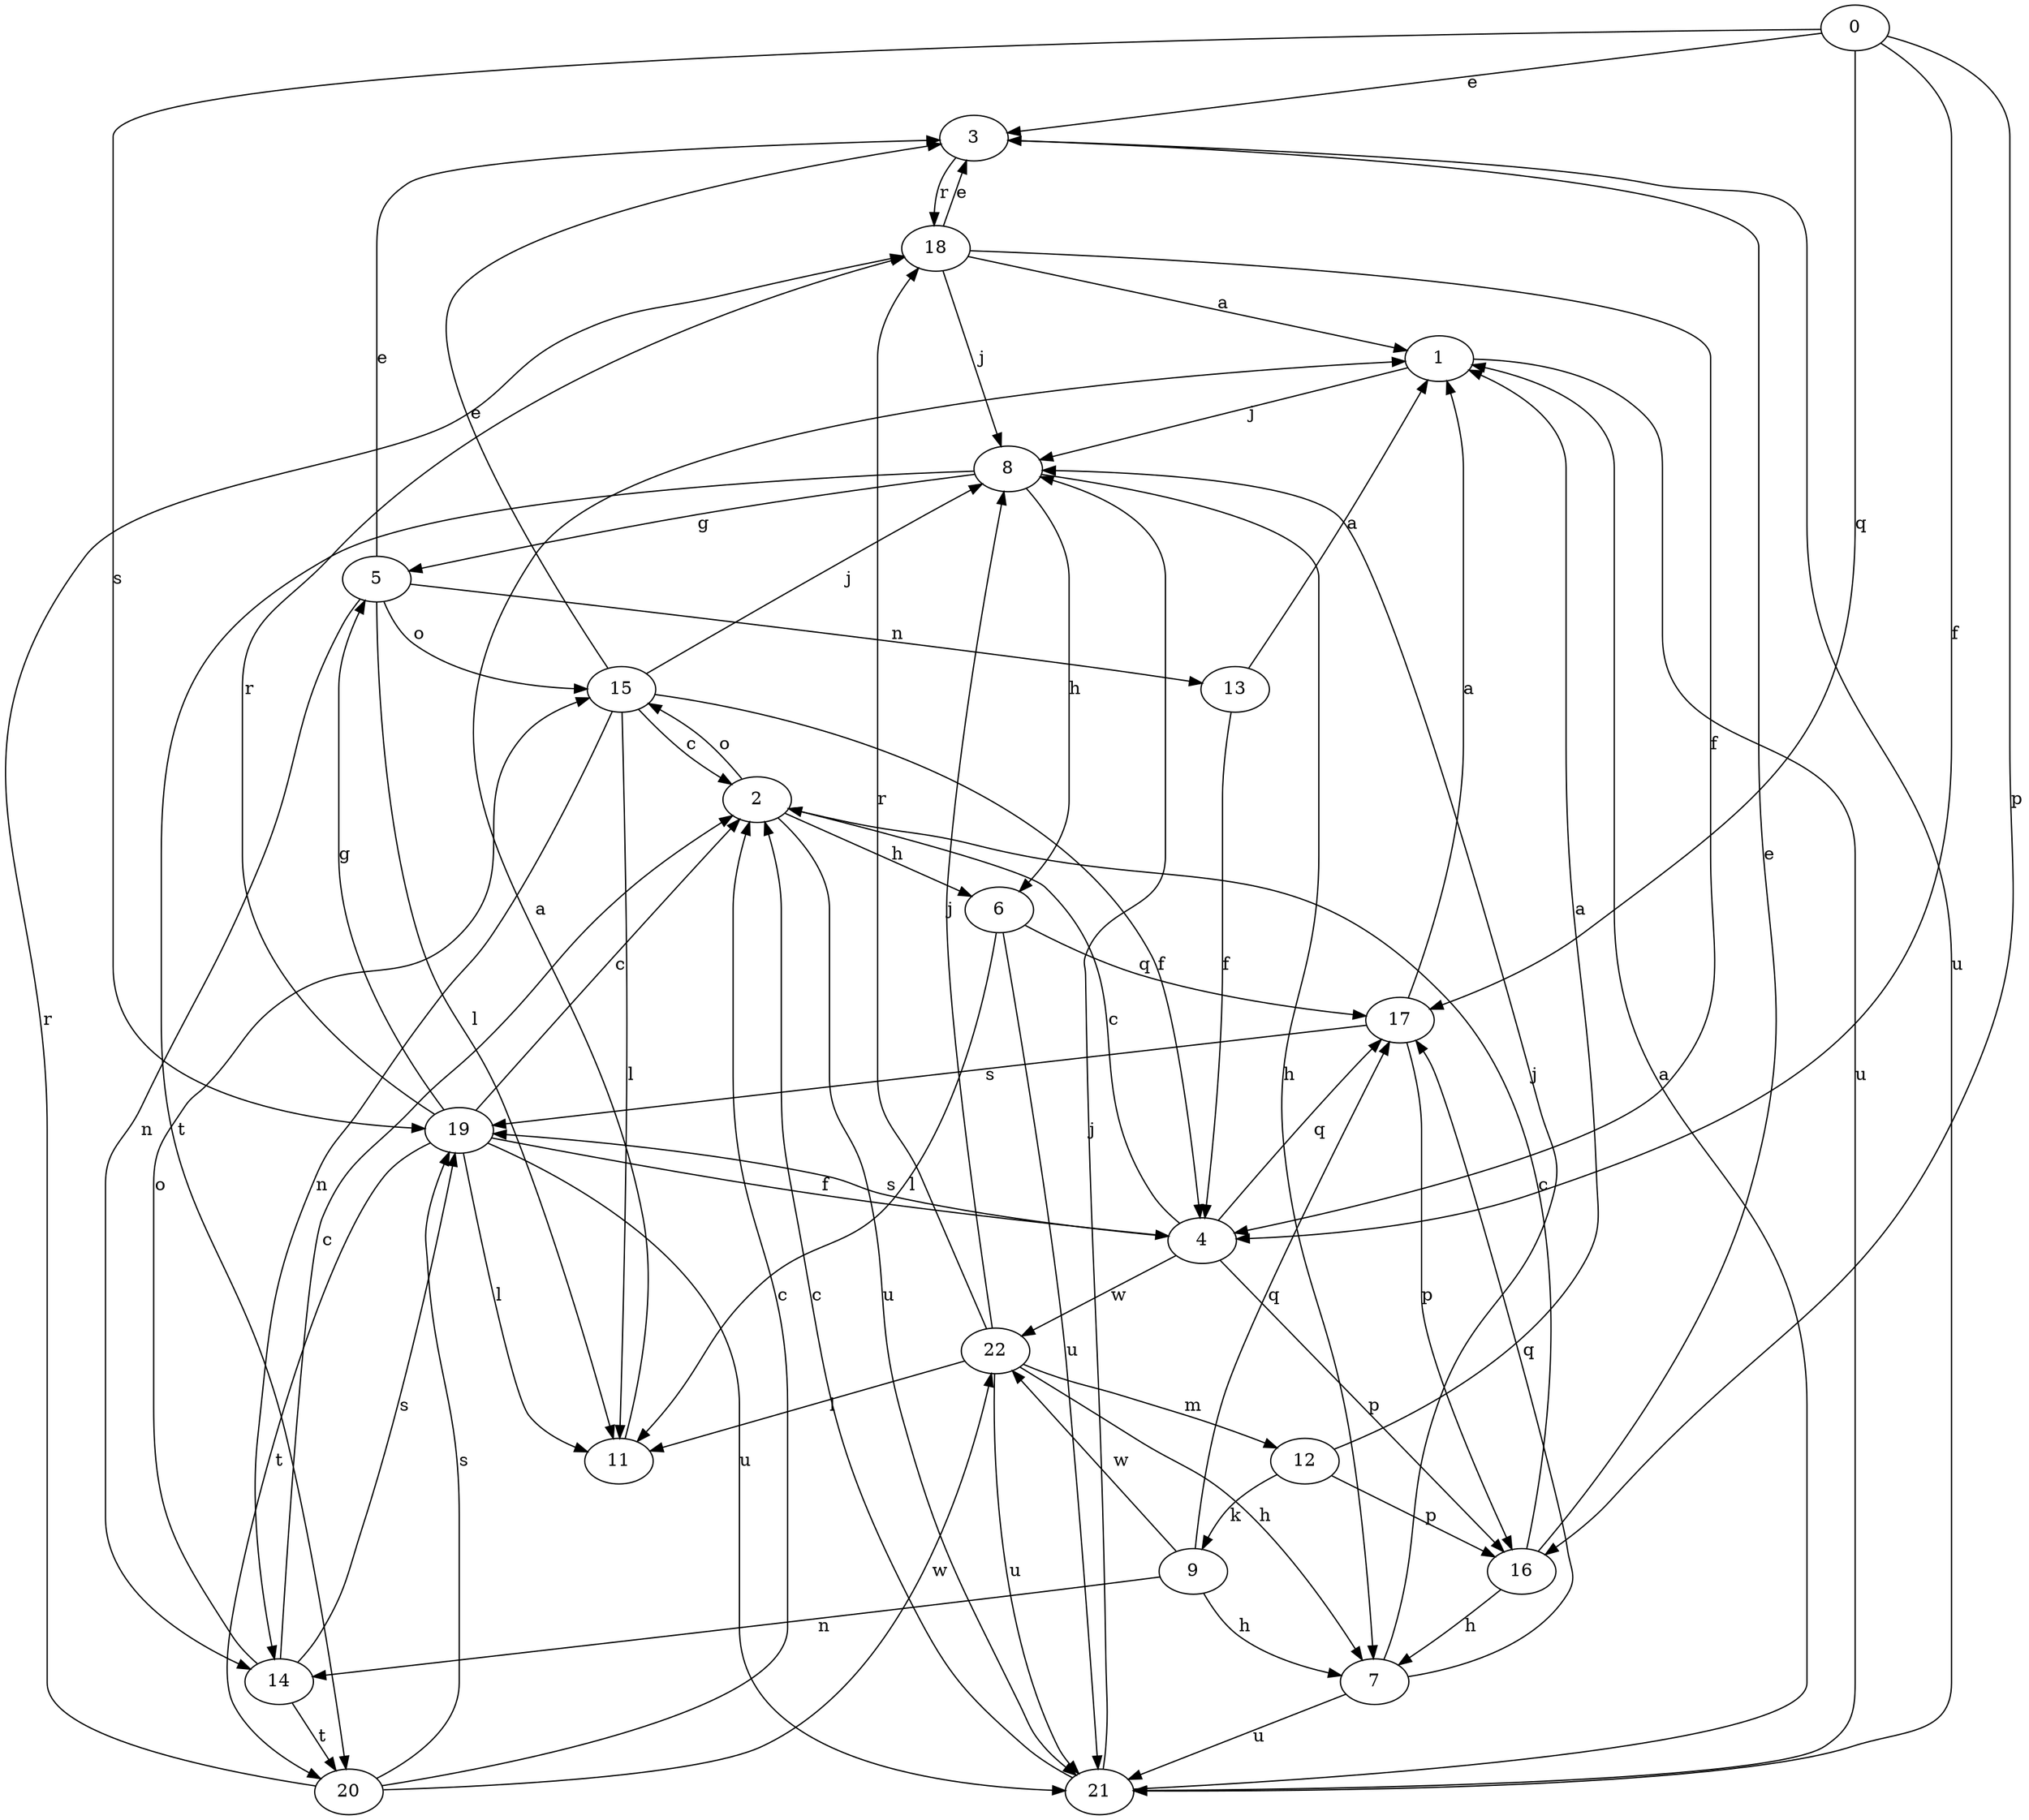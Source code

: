 strict digraph  {
0;
1;
2;
3;
4;
5;
6;
7;
8;
9;
11;
12;
13;
14;
15;
16;
17;
18;
19;
20;
21;
22;
0 -> 3  [label=e];
0 -> 4  [label=f];
0 -> 16  [label=p];
0 -> 17  [label=q];
0 -> 19  [label=s];
1 -> 8  [label=j];
1 -> 21  [label=u];
2 -> 6  [label=h];
2 -> 15  [label=o];
2 -> 21  [label=u];
3 -> 18  [label=r];
3 -> 21  [label=u];
4 -> 2  [label=c];
4 -> 16  [label=p];
4 -> 17  [label=q];
4 -> 19  [label=s];
4 -> 22  [label=w];
5 -> 3  [label=e];
5 -> 11  [label=l];
5 -> 13  [label=n];
5 -> 14  [label=n];
5 -> 15  [label=o];
6 -> 11  [label=l];
6 -> 17  [label=q];
6 -> 21  [label=u];
7 -> 8  [label=j];
7 -> 17  [label=q];
7 -> 21  [label=u];
8 -> 5  [label=g];
8 -> 6  [label=h];
8 -> 7  [label=h];
8 -> 20  [label=t];
9 -> 7  [label=h];
9 -> 14  [label=n];
9 -> 17  [label=q];
9 -> 22  [label=w];
11 -> 1  [label=a];
12 -> 1  [label=a];
12 -> 9  [label=k];
12 -> 16  [label=p];
13 -> 1  [label=a];
13 -> 4  [label=f];
14 -> 2  [label=c];
14 -> 15  [label=o];
14 -> 19  [label=s];
14 -> 20  [label=t];
15 -> 2  [label=c];
15 -> 3  [label=e];
15 -> 4  [label=f];
15 -> 8  [label=j];
15 -> 11  [label=l];
15 -> 14  [label=n];
16 -> 2  [label=c];
16 -> 3  [label=e];
16 -> 7  [label=h];
17 -> 1  [label=a];
17 -> 16  [label=p];
17 -> 19  [label=s];
18 -> 1  [label=a];
18 -> 3  [label=e];
18 -> 4  [label=f];
18 -> 8  [label=j];
19 -> 2  [label=c];
19 -> 4  [label=f];
19 -> 5  [label=g];
19 -> 11  [label=l];
19 -> 18  [label=r];
19 -> 20  [label=t];
19 -> 21  [label=u];
20 -> 2  [label=c];
20 -> 18  [label=r];
20 -> 19  [label=s];
20 -> 22  [label=w];
21 -> 1  [label=a];
21 -> 2  [label=c];
21 -> 8  [label=j];
22 -> 7  [label=h];
22 -> 8  [label=j];
22 -> 11  [label=l];
22 -> 12  [label=m];
22 -> 18  [label=r];
22 -> 21  [label=u];
}
